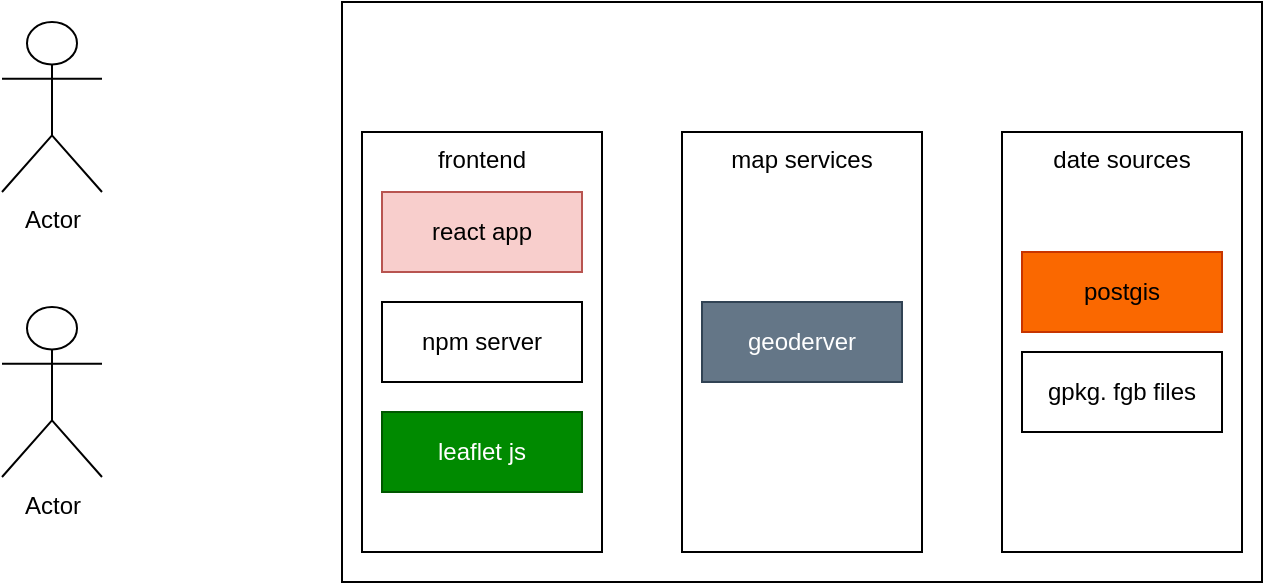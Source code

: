 <mxfile version="24.2.5" type="github">
  <diagram name="Strona-1" id="sWMIpsjv1HetXGxhD0UX">
    <mxGraphModel dx="996" dy="1694" grid="1" gridSize="10" guides="1" tooltips="1" connect="1" arrows="1" fold="1" page="1" pageScale="1" pageWidth="827" pageHeight="1169" math="0" shadow="0">
      <root>
        <mxCell id="0" />
        <mxCell id="1" parent="0" />
        <mxCell id="kMR2L8U89hZSf0xMHOXQ-9" value="gpkg. fgb files" style="rounded=0;whiteSpace=wrap;html=1;" vertex="1" parent="1">
          <mxGeometry x="410" y="-635" width="100" height="40" as="geometry" />
        </mxCell>
        <mxCell id="kMR2L8U89hZSf0xMHOXQ-11" value="demo app" style="rounded=0;whiteSpace=wrap;html=1;" vertex="1" parent="1">
          <mxGeometry x="210" y="-690" width="460" height="290" as="geometry" />
        </mxCell>
        <mxCell id="kMR2L8U89hZSf0xMHOXQ-12" value="frontend" style="rounded=0;whiteSpace=wrap;html=1;verticalAlign=top;" vertex="1" parent="1">
          <mxGeometry x="220" y="-625" width="120" height="210" as="geometry" />
        </mxCell>
        <mxCell id="kMR2L8U89hZSf0xMHOXQ-13" value="map services" style="rounded=0;whiteSpace=wrap;html=1;verticalAlign=top;" vertex="1" parent="1">
          <mxGeometry x="380" y="-625" width="120" height="210" as="geometry" />
        </mxCell>
        <mxCell id="kMR2L8U89hZSf0xMHOXQ-14" value="date sources" style="rounded=0;whiteSpace=wrap;html=1;verticalAlign=top;" vertex="1" parent="1">
          <mxGeometry x="540" y="-625" width="120" height="210" as="geometry" />
        </mxCell>
        <mxCell id="kMR2L8U89hZSf0xMHOXQ-15" value="react app" style="rounded=0;whiteSpace=wrap;html=1;fillColor=#f8cecc;strokeColor=#b85450;" vertex="1" parent="1">
          <mxGeometry x="230" y="-595" width="100" height="40" as="geometry" />
        </mxCell>
        <mxCell id="kMR2L8U89hZSf0xMHOXQ-16" value="npm server" style="rounded=0;whiteSpace=wrap;html=1;" vertex="1" parent="1">
          <mxGeometry x="230" y="-540" width="100" height="40" as="geometry" />
        </mxCell>
        <mxCell id="kMR2L8U89hZSf0xMHOXQ-17" value="leaflet js" style="rounded=0;whiteSpace=wrap;html=1;fillColor=#008a00;fontColor=#ffffff;strokeColor=#005700;" vertex="1" parent="1">
          <mxGeometry x="230" y="-485" width="100" height="40" as="geometry" />
        </mxCell>
        <mxCell id="kMR2L8U89hZSf0xMHOXQ-18" value="geoderver" style="rounded=0;whiteSpace=wrap;html=1;fillColor=#647687;fontColor=#ffffff;strokeColor=#314354;" vertex="1" parent="1">
          <mxGeometry x="390" y="-540" width="100" height="40" as="geometry" />
        </mxCell>
        <mxCell id="kMR2L8U89hZSf0xMHOXQ-19" value="postgis" style="rounded=0;whiteSpace=wrap;html=1;fillColor=#fa6800;fontColor=#000000;strokeColor=#C73500;" vertex="1" parent="1">
          <mxGeometry x="550" y="-565" width="100" height="40" as="geometry" />
        </mxCell>
        <mxCell id="kMR2L8U89hZSf0xMHOXQ-20" value="gpkg. fgb files" style="rounded=0;whiteSpace=wrap;html=1;" vertex="1" parent="1">
          <mxGeometry x="550" y="-515" width="100" height="40" as="geometry" />
        </mxCell>
        <mxCell id="kMR2L8U89hZSf0xMHOXQ-22" value="Actor" style="shape=umlActor;verticalLabelPosition=bottom;verticalAlign=top;html=1;outlineConnect=0;" vertex="1" parent="1">
          <mxGeometry x="40" y="-680" width="50" height="85" as="geometry" />
        </mxCell>
        <mxCell id="kMR2L8U89hZSf0xMHOXQ-23" value="Actor" style="shape=umlActor;verticalLabelPosition=bottom;verticalAlign=top;html=1;outlineConnect=0;" vertex="1" parent="1">
          <mxGeometry x="40" y="-537.5" width="50" height="85" as="geometry" />
        </mxCell>
      </root>
    </mxGraphModel>
  </diagram>
</mxfile>
